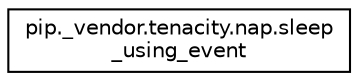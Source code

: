 digraph "Graphical Class Hierarchy"
{
 // LATEX_PDF_SIZE
  edge [fontname="Helvetica",fontsize="10",labelfontname="Helvetica",labelfontsize="10"];
  node [fontname="Helvetica",fontsize="10",shape=record];
  rankdir="LR";
  Node0 [label="pip._vendor.tenacity.nap.sleep\l_using_event",height=0.2,width=0.4,color="black", fillcolor="white", style="filled",URL="$d7/d01/classpip_1_1__vendor_1_1tenacity_1_1nap_1_1sleep__using__event.html",tooltip=" "];
}
